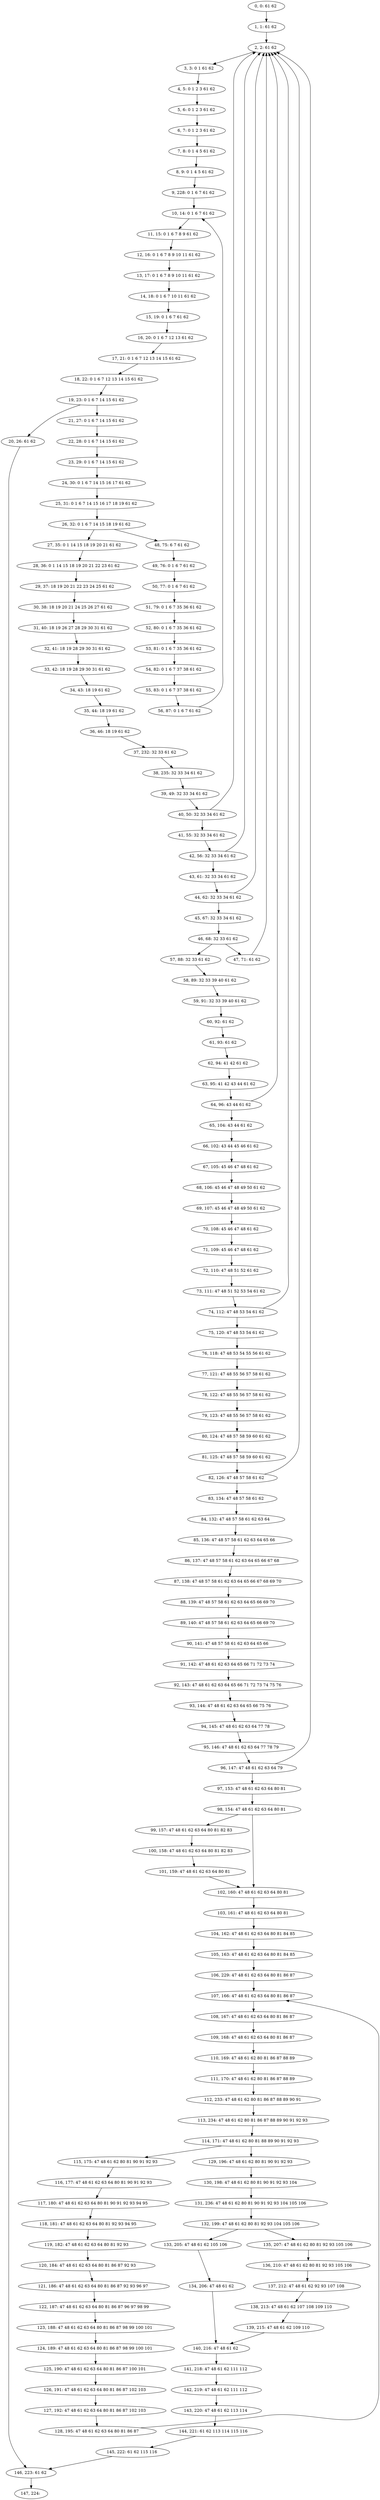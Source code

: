 digraph G {
0[label="0, 0: 61 62 "];
1[label="1, 1: 61 62 "];
2[label="2, 2: 61 62 "];
3[label="3, 3: 0 1 61 62 "];
4[label="4, 5: 0 1 2 3 61 62 "];
5[label="5, 6: 0 1 2 3 61 62 "];
6[label="6, 7: 0 1 2 3 61 62 "];
7[label="7, 8: 0 1 4 5 61 62 "];
8[label="8, 9: 0 1 4 5 61 62 "];
9[label="9, 228: 0 1 6 7 61 62 "];
10[label="10, 14: 0 1 6 7 61 62 "];
11[label="11, 15: 0 1 6 7 8 9 61 62 "];
12[label="12, 16: 0 1 6 7 8 9 10 11 61 62 "];
13[label="13, 17: 0 1 6 7 8 9 10 11 61 62 "];
14[label="14, 18: 0 1 6 7 10 11 61 62 "];
15[label="15, 19: 0 1 6 7 61 62 "];
16[label="16, 20: 0 1 6 7 12 13 61 62 "];
17[label="17, 21: 0 1 6 7 12 13 14 15 61 62 "];
18[label="18, 22: 0 1 6 7 12 13 14 15 61 62 "];
19[label="19, 23: 0 1 6 7 14 15 61 62 "];
20[label="20, 26: 61 62 "];
21[label="21, 27: 0 1 6 7 14 15 61 62 "];
22[label="22, 28: 0 1 6 7 14 15 61 62 "];
23[label="23, 29: 0 1 6 7 14 15 61 62 "];
24[label="24, 30: 0 1 6 7 14 15 16 17 61 62 "];
25[label="25, 31: 0 1 6 7 14 15 16 17 18 19 61 62 "];
26[label="26, 32: 0 1 6 7 14 15 18 19 61 62 "];
27[label="27, 35: 0 1 14 15 18 19 20 21 61 62 "];
28[label="28, 36: 0 1 14 15 18 19 20 21 22 23 61 62 "];
29[label="29, 37: 18 19 20 21 22 23 24 25 61 62 "];
30[label="30, 38: 18 19 20 21 24 25 26 27 61 62 "];
31[label="31, 40: 18 19 26 27 28 29 30 31 61 62 "];
32[label="32, 41: 18 19 28 29 30 31 61 62 "];
33[label="33, 42: 18 19 28 29 30 31 61 62 "];
34[label="34, 43: 18 19 61 62 "];
35[label="35, 44: 18 19 61 62 "];
36[label="36, 46: 18 19 61 62 "];
37[label="37, 232: 32 33 61 62 "];
38[label="38, 235: 32 33 34 61 62 "];
39[label="39, 49: 32 33 34 61 62 "];
40[label="40, 50: 32 33 34 61 62 "];
41[label="41, 55: 32 33 34 61 62 "];
42[label="42, 56: 32 33 34 61 62 "];
43[label="43, 61: 32 33 34 61 62 "];
44[label="44, 62: 32 33 34 61 62 "];
45[label="45, 67: 32 33 34 61 62 "];
46[label="46, 68: 32 33 61 62 "];
47[label="47, 71: 61 62 "];
48[label="48, 75: 6 7 61 62 "];
49[label="49, 76: 0 1 6 7 61 62 "];
50[label="50, 77: 0 1 6 7 61 62 "];
51[label="51, 79: 0 1 6 7 35 36 61 62 "];
52[label="52, 80: 0 1 6 7 35 36 61 62 "];
53[label="53, 81: 0 1 6 7 35 36 61 62 "];
54[label="54, 82: 0 1 6 7 37 38 61 62 "];
55[label="55, 83: 0 1 6 7 37 38 61 62 "];
56[label="56, 87: 0 1 6 7 61 62 "];
57[label="57, 88: 32 33 61 62 "];
58[label="58, 89: 32 33 39 40 61 62 "];
59[label="59, 91: 32 33 39 40 61 62 "];
60[label="60, 92: 61 62 "];
61[label="61, 93: 61 62 "];
62[label="62, 94: 41 42 61 62 "];
63[label="63, 95: 41 42 43 44 61 62 "];
64[label="64, 96: 43 44 61 62 "];
65[label="65, 104: 43 44 61 62 "];
66[label="66, 102: 43 44 45 46 61 62 "];
67[label="67, 105: 45 46 47 48 61 62 "];
68[label="68, 106: 45 46 47 48 49 50 61 62 "];
69[label="69, 107: 45 46 47 48 49 50 61 62 "];
70[label="70, 108: 45 46 47 48 61 62 "];
71[label="71, 109: 45 46 47 48 61 62 "];
72[label="72, 110: 47 48 51 52 61 62 "];
73[label="73, 111: 47 48 51 52 53 54 61 62 "];
74[label="74, 112: 47 48 53 54 61 62 "];
75[label="75, 120: 47 48 53 54 61 62 "];
76[label="76, 118: 47 48 53 54 55 56 61 62 "];
77[label="77, 121: 47 48 55 56 57 58 61 62 "];
78[label="78, 122: 47 48 55 56 57 58 61 62 "];
79[label="79, 123: 47 48 55 56 57 58 61 62 "];
80[label="80, 124: 47 48 57 58 59 60 61 62 "];
81[label="81, 125: 47 48 57 58 59 60 61 62 "];
82[label="82, 126: 47 48 57 58 61 62 "];
83[label="83, 134: 47 48 57 58 61 62 "];
84[label="84, 132: 47 48 57 58 61 62 63 64 "];
85[label="85, 136: 47 48 57 58 61 62 63 64 65 66 "];
86[label="86, 137: 47 48 57 58 61 62 63 64 65 66 67 68 "];
87[label="87, 138: 47 48 57 58 61 62 63 64 65 66 67 68 69 70 "];
88[label="88, 139: 47 48 57 58 61 62 63 64 65 66 69 70 "];
89[label="89, 140: 47 48 57 58 61 62 63 64 65 66 69 70 "];
90[label="90, 141: 47 48 57 58 61 62 63 64 65 66 "];
91[label="91, 142: 47 48 61 62 63 64 65 66 71 72 73 74 "];
92[label="92, 143: 47 48 61 62 63 64 65 66 71 72 73 74 75 76 "];
93[label="93, 144: 47 48 61 62 63 64 65 66 75 76 "];
94[label="94, 145: 47 48 61 62 63 64 77 78 "];
95[label="95, 146: 47 48 61 62 63 64 77 78 79 "];
96[label="96, 147: 47 48 61 62 63 64 79 "];
97[label="97, 153: 47 48 61 62 63 64 80 81 "];
98[label="98, 154: 47 48 61 62 63 64 80 81 "];
99[label="99, 157: 47 48 61 62 63 64 80 81 82 83 "];
100[label="100, 158: 47 48 61 62 63 64 80 81 82 83 "];
101[label="101, 159: 47 48 61 62 63 64 80 81 "];
102[label="102, 160: 47 48 61 62 63 64 80 81 "];
103[label="103, 161: 47 48 61 62 63 64 80 81 "];
104[label="104, 162: 47 48 61 62 63 64 80 81 84 85 "];
105[label="105, 163: 47 48 61 62 63 64 80 81 84 85 "];
106[label="106, 229: 47 48 61 62 63 64 80 81 86 87 "];
107[label="107, 166: 47 48 61 62 63 64 80 81 86 87 "];
108[label="108, 167: 47 48 61 62 63 64 80 81 86 87 "];
109[label="109, 168: 47 48 61 62 63 64 80 81 86 87 "];
110[label="110, 169: 47 48 61 62 80 81 86 87 88 89 "];
111[label="111, 170: 47 48 61 62 80 81 86 87 88 89 "];
112[label="112, 233: 47 48 61 62 80 81 86 87 88 89 90 91 "];
113[label="113, 234: 47 48 61 62 80 81 86 87 88 89 90 91 92 93 "];
114[label="114, 171: 47 48 61 62 80 81 88 89 90 91 92 93 "];
115[label="115, 175: 47 48 61 62 80 81 90 91 92 93 "];
116[label="116, 177: 47 48 61 62 63 64 80 81 90 91 92 93 "];
117[label="117, 180: 47 48 61 62 63 64 80 81 90 91 92 93 94 95 "];
118[label="118, 181: 47 48 61 62 63 64 80 81 92 93 94 95 "];
119[label="119, 182: 47 48 61 62 63 64 80 81 92 93 "];
120[label="120, 184: 47 48 61 62 63 64 80 81 86 87 92 93 "];
121[label="121, 186: 47 48 61 62 63 64 80 81 86 87 92 93 96 97 "];
122[label="122, 187: 47 48 61 62 63 64 80 81 86 87 96 97 98 99 "];
123[label="123, 188: 47 48 61 62 63 64 80 81 86 87 98 99 100 101 "];
124[label="124, 189: 47 48 61 62 63 64 80 81 86 87 98 99 100 101 "];
125[label="125, 190: 47 48 61 62 63 64 80 81 86 87 100 101 "];
126[label="126, 191: 47 48 61 62 63 64 80 81 86 87 102 103 "];
127[label="127, 192: 47 48 61 62 63 64 80 81 86 87 102 103 "];
128[label="128, 195: 47 48 61 62 63 64 80 81 86 87 "];
129[label="129, 196: 47 48 61 62 80 81 90 91 92 93 "];
130[label="130, 198: 47 48 61 62 80 81 90 91 92 93 104 "];
131[label="131, 236: 47 48 61 62 80 81 90 91 92 93 104 105 106 "];
132[label="132, 199: 47 48 61 62 80 81 92 93 104 105 106 "];
133[label="133, 205: 47 48 61 62 105 106 "];
134[label="134, 206: 47 48 61 62 "];
135[label="135, 207: 47 48 61 62 80 81 92 93 105 106 "];
136[label="136, 210: 47 48 61 62 80 81 92 93 105 106 "];
137[label="137, 212: 47 48 61 62 92 93 107 108 "];
138[label="138, 213: 47 48 61 62 107 108 109 110 "];
139[label="139, 215: 47 48 61 62 109 110 "];
140[label="140, 216: 47 48 61 62 "];
141[label="141, 218: 47 48 61 62 111 112 "];
142[label="142, 219: 47 48 61 62 111 112 "];
143[label="143, 220: 47 48 61 62 113 114 "];
144[label="144, 221: 61 62 113 114 115 116 "];
145[label="145, 222: 61 62 115 116 "];
146[label="146, 223: 61 62 "];
147[label="147, 224: "];
0->1 ;
1->2 ;
2->3 ;
3->4 ;
4->5 ;
5->6 ;
6->7 ;
7->8 ;
8->9 ;
9->10 ;
10->11 ;
11->12 ;
12->13 ;
13->14 ;
14->15 ;
15->16 ;
16->17 ;
17->18 ;
18->19 ;
19->20 ;
19->21 ;
20->146 ;
21->22 ;
22->23 ;
23->24 ;
24->25 ;
25->26 ;
26->27 ;
26->48 ;
27->28 ;
28->29 ;
29->30 ;
30->31 ;
31->32 ;
32->33 ;
33->34 ;
34->35 ;
35->36 ;
36->37 ;
37->38 ;
38->39 ;
39->40 ;
40->41 ;
40->2 ;
41->42 ;
42->43 ;
42->2 ;
43->44 ;
44->45 ;
44->2 ;
45->46 ;
46->47 ;
46->57 ;
47->2 ;
48->49 ;
49->50 ;
50->51 ;
51->52 ;
52->53 ;
53->54 ;
54->55 ;
55->56 ;
56->10 ;
57->58 ;
58->59 ;
59->60 ;
60->61 ;
61->62 ;
62->63 ;
63->64 ;
64->65 ;
64->2 ;
65->66 ;
66->67 ;
67->68 ;
68->69 ;
69->70 ;
70->71 ;
71->72 ;
72->73 ;
73->74 ;
74->75 ;
74->2 ;
75->76 ;
76->77 ;
77->78 ;
78->79 ;
79->80 ;
80->81 ;
81->82 ;
82->83 ;
82->2 ;
83->84 ;
84->85 ;
85->86 ;
86->87 ;
87->88 ;
88->89 ;
89->90 ;
90->91 ;
91->92 ;
92->93 ;
93->94 ;
94->95 ;
95->96 ;
96->97 ;
96->2 ;
97->98 ;
98->99 ;
98->102 ;
99->100 ;
100->101 ;
101->102 ;
102->103 ;
103->104 ;
104->105 ;
105->106 ;
106->107 ;
107->108 ;
108->109 ;
109->110 ;
110->111 ;
111->112 ;
112->113 ;
113->114 ;
114->115 ;
114->129 ;
115->116 ;
116->117 ;
117->118 ;
118->119 ;
119->120 ;
120->121 ;
121->122 ;
122->123 ;
123->124 ;
124->125 ;
125->126 ;
126->127 ;
127->128 ;
128->107 ;
129->130 ;
130->131 ;
131->132 ;
132->133 ;
132->135 ;
133->134 ;
134->140 ;
135->136 ;
136->137 ;
137->138 ;
138->139 ;
139->140 ;
140->141 ;
141->142 ;
142->143 ;
143->144 ;
144->145 ;
145->146 ;
146->147 ;
}
